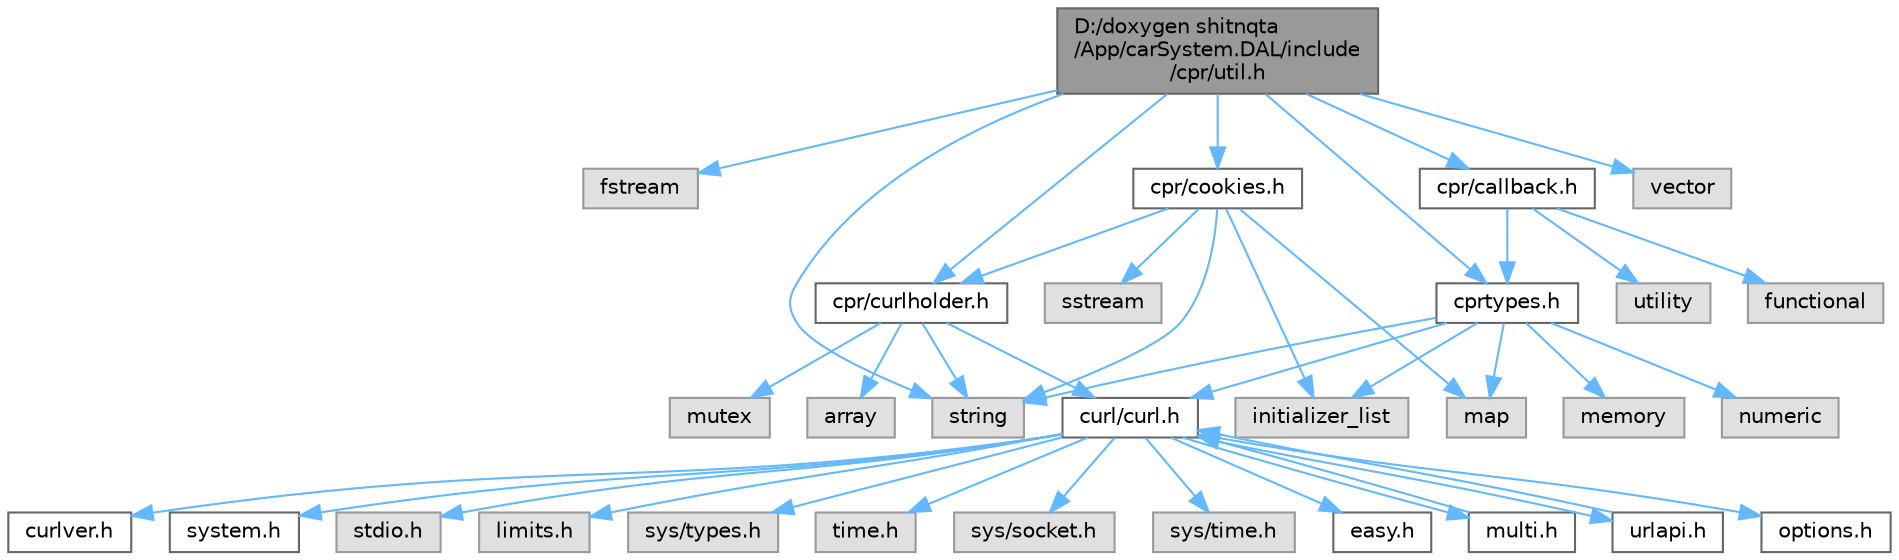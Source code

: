 digraph "D:/doxygen shitnqta/App/carSystem.DAL/include/cpr/util.h"
{
 // INTERACTIVE_SVG=YES
 // LATEX_PDF_SIZE
  bgcolor="transparent";
  edge [fontname=Helvetica,fontsize=10,labelfontname=Helvetica,labelfontsize=10];
  node [fontname=Helvetica,fontsize=10,shape=box,height=0.2,width=0.4];
  Node1 [id="Node000001",label="D:/doxygen shitnqta\l/App/carSystem.DAL/include\l/cpr/util.h",height=0.2,width=0.4,color="gray40", fillcolor="grey60", style="filled", fontcolor="black",tooltip=" "];
  Node1 -> Node2 [id="edge40_Node000001_Node000002",color="steelblue1",style="solid",tooltip=" "];
  Node2 [id="Node000002",label="fstream",height=0.2,width=0.4,color="grey60", fillcolor="#E0E0E0", style="filled",tooltip=" "];
  Node1 -> Node3 [id="edge41_Node000001_Node000003",color="steelblue1",style="solid",tooltip=" "];
  Node3 [id="Node000003",label="string",height=0.2,width=0.4,color="grey60", fillcolor="#E0E0E0", style="filled",tooltip=" "];
  Node1 -> Node4 [id="edge42_Node000001_Node000004",color="steelblue1",style="solid",tooltip=" "];
  Node4 [id="Node000004",label="vector",height=0.2,width=0.4,color="grey60", fillcolor="#E0E0E0", style="filled",tooltip=" "];
  Node1 -> Node5 [id="edge43_Node000001_Node000005",color="steelblue1",style="solid",tooltip=" "];
  Node5 [id="Node000005",label="cpr/callback.h",height=0.2,width=0.4,color="grey40", fillcolor="white", style="filled",URL="$a00023.html",tooltip=" "];
  Node5 -> Node6 [id="edge44_Node000005_Node000006",color="steelblue1",style="solid",tooltip=" "];
  Node6 [id="Node000006",label="cprtypes.h",height=0.2,width=0.4,color="grey40", fillcolor="white", style="filled",URL="$a00035.html",tooltip=" "];
  Node6 -> Node7 [id="edge45_Node000006_Node000007",color="steelblue1",style="solid",tooltip=" "];
  Node7 [id="Node000007",label="curl/curl.h",height=0.2,width=0.4,color="grey40", fillcolor="white", style="filled",URL="$a00113.html",tooltip=" "];
  Node7 -> Node8 [id="edge46_Node000007_Node000008",color="steelblue1",style="solid",tooltip=" "];
  Node8 [id="Node000008",label="curlver.h",height=0.2,width=0.4,color="grey40", fillcolor="white", style="filled",URL="$a00116.html",tooltip=" "];
  Node7 -> Node9 [id="edge47_Node000007_Node000009",color="steelblue1",style="solid",tooltip=" "];
  Node9 [id="Node000009",label="system.h",height=0.2,width=0.4,color="grey40", fillcolor="white", style="filled",URL="$a00134.html",tooltip=" "];
  Node7 -> Node10 [id="edge48_Node000007_Node000010",color="steelblue1",style="solid",tooltip=" "];
  Node10 [id="Node000010",label="stdio.h",height=0.2,width=0.4,color="grey60", fillcolor="#E0E0E0", style="filled",tooltip=" "];
  Node7 -> Node11 [id="edge49_Node000007_Node000011",color="steelblue1",style="solid",tooltip=" "];
  Node11 [id="Node000011",label="limits.h",height=0.2,width=0.4,color="grey60", fillcolor="#E0E0E0", style="filled",tooltip=" "];
  Node7 -> Node12 [id="edge50_Node000007_Node000012",color="steelblue1",style="solid",tooltip=" "];
  Node12 [id="Node000012",label="sys/types.h",height=0.2,width=0.4,color="grey60", fillcolor="#E0E0E0", style="filled",tooltip=" "];
  Node7 -> Node13 [id="edge51_Node000007_Node000013",color="steelblue1",style="solid",tooltip=" "];
  Node13 [id="Node000013",label="time.h",height=0.2,width=0.4,color="grey60", fillcolor="#E0E0E0", style="filled",tooltip=" "];
  Node7 -> Node14 [id="edge52_Node000007_Node000014",color="steelblue1",style="solid",tooltip=" "];
  Node14 [id="Node000014",label="sys/socket.h",height=0.2,width=0.4,color="grey60", fillcolor="#E0E0E0", style="filled",tooltip=" "];
  Node7 -> Node15 [id="edge53_Node000007_Node000015",color="steelblue1",style="solid",tooltip=" "];
  Node15 [id="Node000015",label="sys/time.h",height=0.2,width=0.4,color="grey60", fillcolor="#E0E0E0", style="filled",tooltip=" "];
  Node7 -> Node16 [id="edge54_Node000007_Node000016",color="steelblue1",style="solid",tooltip=" "];
  Node16 [id="Node000016",label="easy.h",height=0.2,width=0.4,color="grey40", fillcolor="white", style="filled",URL="$a00119.html",tooltip=" "];
  Node7 -> Node17 [id="edge55_Node000007_Node000017",color="steelblue1",style="solid",tooltip=" "];
  Node17 [id="Node000017",label="multi.h",height=0.2,width=0.4,color="grey40", fillcolor="white", style="filled",URL="$a00125.html",tooltip=" "];
  Node17 -> Node7 [id="edge56_Node000017_Node000007",color="steelblue1",style="solid",tooltip=" "];
  Node7 -> Node18 [id="edge57_Node000007_Node000018",color="steelblue1",style="solid",tooltip=" "];
  Node18 [id="Node000018",label="urlapi.h",height=0.2,width=0.4,color="grey40", fillcolor="white", style="filled",URL="$a00140.html",tooltip=" "];
  Node18 -> Node7 [id="edge58_Node000018_Node000007",color="steelblue1",style="solid",tooltip=" "];
  Node7 -> Node19 [id="edge59_Node000007_Node000019",color="steelblue1",style="solid",tooltip=" "];
  Node19 [id="Node000019",label="options.h",height=0.2,width=0.4,color="grey40", fillcolor="white", style="filled",URL="$a00128.html",tooltip=" "];
  Node6 -> Node20 [id="edge60_Node000006_Node000020",color="steelblue1",style="solid",tooltip=" "];
  Node20 [id="Node000020",label="initializer_list",height=0.2,width=0.4,color="grey60", fillcolor="#E0E0E0", style="filled",tooltip=" "];
  Node6 -> Node21 [id="edge61_Node000006_Node000021",color="steelblue1",style="solid",tooltip=" "];
  Node21 [id="Node000021",label="map",height=0.2,width=0.4,color="grey60", fillcolor="#E0E0E0", style="filled",tooltip=" "];
  Node6 -> Node22 [id="edge62_Node000006_Node000022",color="steelblue1",style="solid",tooltip=" "];
  Node22 [id="Node000022",label="memory",height=0.2,width=0.4,color="grey60", fillcolor="#E0E0E0", style="filled",tooltip=" "];
  Node6 -> Node23 [id="edge63_Node000006_Node000023",color="steelblue1",style="solid",tooltip=" "];
  Node23 [id="Node000023",label="numeric",height=0.2,width=0.4,color="grey60", fillcolor="#E0E0E0", style="filled",tooltip=" "];
  Node6 -> Node3 [id="edge64_Node000006_Node000003",color="steelblue1",style="solid",tooltip=" "];
  Node5 -> Node24 [id="edge65_Node000005_Node000024",color="steelblue1",style="solid",tooltip=" "];
  Node24 [id="Node000024",label="functional",height=0.2,width=0.4,color="grey60", fillcolor="#E0E0E0", style="filled",tooltip=" "];
  Node5 -> Node25 [id="edge66_Node000005_Node000025",color="steelblue1",style="solid",tooltip=" "];
  Node25 [id="Node000025",label="utility",height=0.2,width=0.4,color="grey60", fillcolor="#E0E0E0", style="filled",tooltip=" "];
  Node1 -> Node26 [id="edge67_Node000001_Node000026",color="steelblue1",style="solid",tooltip=" "];
  Node26 [id="Node000026",label="cpr/cookies.h",height=0.2,width=0.4,color="grey40", fillcolor="white", style="filled",URL="$a00029.html",tooltip=" "];
  Node26 -> Node27 [id="edge68_Node000026_Node000027",color="steelblue1",style="solid",tooltip=" "];
  Node27 [id="Node000027",label="cpr/curlholder.h",height=0.2,width=0.4,color="grey40", fillcolor="white", style="filled",URL="$a00041.html",tooltip=" "];
  Node27 -> Node28 [id="edge69_Node000027_Node000028",color="steelblue1",style="solid",tooltip=" "];
  Node28 [id="Node000028",label="array",height=0.2,width=0.4,color="grey60", fillcolor="#E0E0E0", style="filled",tooltip=" "];
  Node27 -> Node29 [id="edge70_Node000027_Node000029",color="steelblue1",style="solid",tooltip=" "];
  Node29 [id="Node000029",label="mutex",height=0.2,width=0.4,color="grey60", fillcolor="#E0E0E0", style="filled",tooltip=" "];
  Node27 -> Node3 [id="edge71_Node000027_Node000003",color="steelblue1",style="solid",tooltip=" "];
  Node27 -> Node7 [id="edge72_Node000027_Node000007",color="steelblue1",style="solid",tooltip=" "];
  Node26 -> Node20 [id="edge73_Node000026_Node000020",color="steelblue1",style="solid",tooltip=" "];
  Node26 -> Node21 [id="edge74_Node000026_Node000021",color="steelblue1",style="solid",tooltip=" "];
  Node26 -> Node30 [id="edge75_Node000026_Node000030",color="steelblue1",style="solid",tooltip=" "];
  Node30 [id="Node000030",label="sstream",height=0.2,width=0.4,color="grey60", fillcolor="#E0E0E0", style="filled",tooltip=" "];
  Node26 -> Node3 [id="edge76_Node000026_Node000003",color="steelblue1",style="solid",tooltip=" "];
  Node1 -> Node6 [id="edge77_Node000001_Node000006",color="steelblue1",style="solid",tooltip=" "];
  Node1 -> Node27 [id="edge78_Node000001_Node000027",color="steelblue1",style="solid",tooltip=" "];
}
